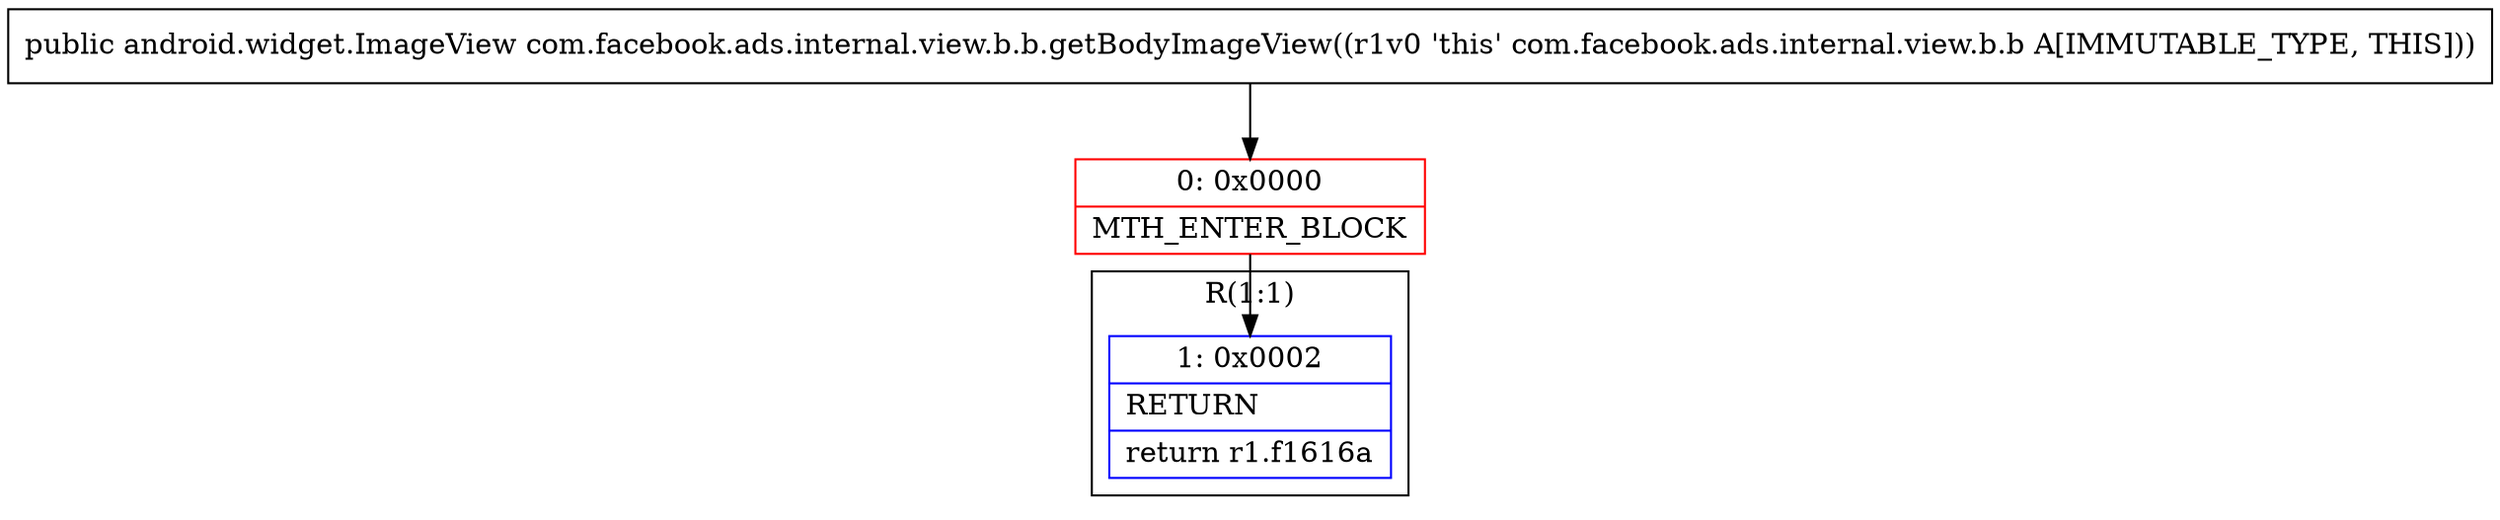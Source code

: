 digraph "CFG forcom.facebook.ads.internal.view.b.b.getBodyImageView()Landroid\/widget\/ImageView;" {
subgraph cluster_Region_146213256 {
label = "R(1:1)";
node [shape=record,color=blue];
Node_1 [shape=record,label="{1\:\ 0x0002|RETURN\l|return r1.f1616a\l}"];
}
Node_0 [shape=record,color=red,label="{0\:\ 0x0000|MTH_ENTER_BLOCK\l}"];
MethodNode[shape=record,label="{public android.widget.ImageView com.facebook.ads.internal.view.b.b.getBodyImageView((r1v0 'this' com.facebook.ads.internal.view.b.b A[IMMUTABLE_TYPE, THIS])) }"];
MethodNode -> Node_0;
Node_0 -> Node_1;
}

